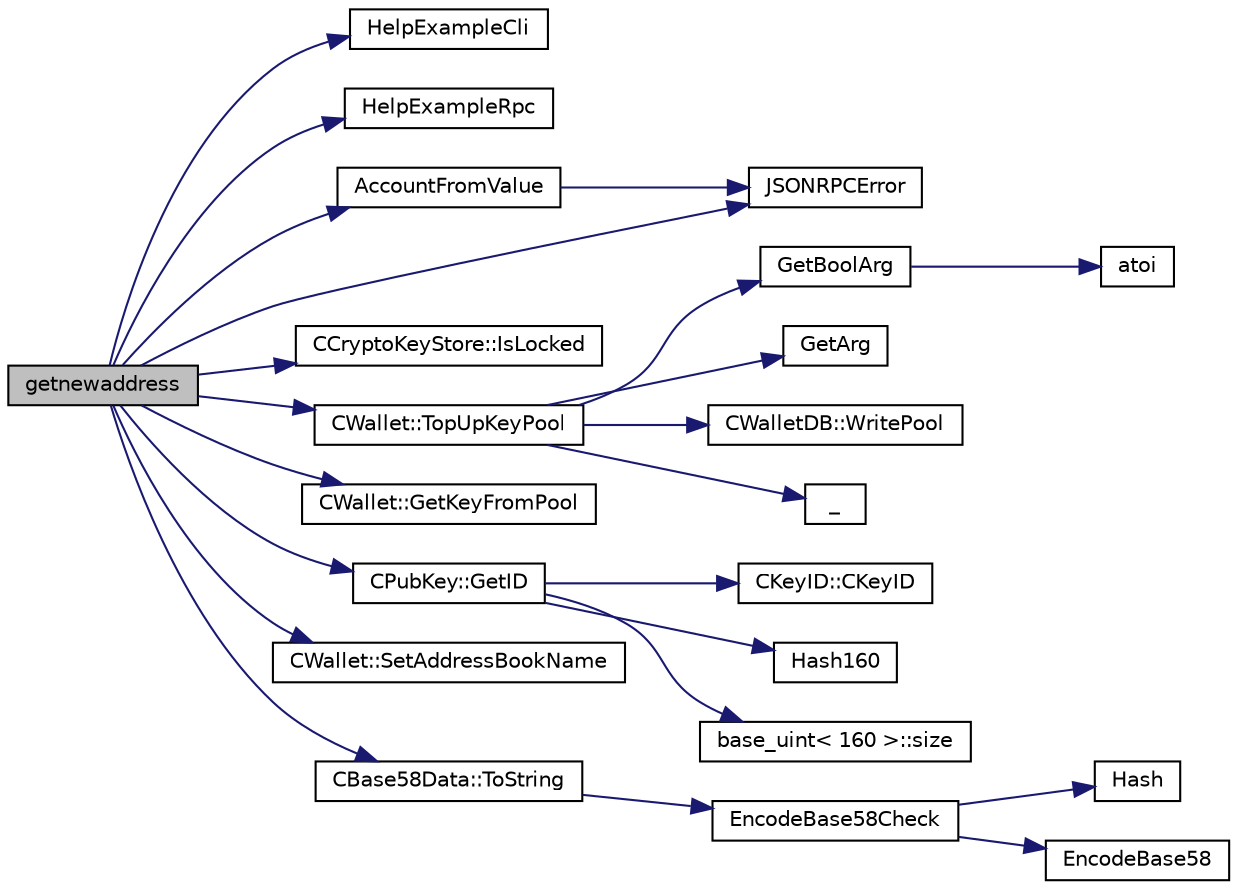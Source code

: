 digraph "getnewaddress"
{
  edge [fontname="Helvetica",fontsize="10",labelfontname="Helvetica",labelfontsize="10"];
  node [fontname="Helvetica",fontsize="10",shape=record];
  rankdir="LR";
  Node339 [label="getnewaddress",height=0.2,width=0.4,color="black", fillcolor="grey75", style="filled", fontcolor="black"];
  Node339 -> Node340 [color="midnightblue",fontsize="10",style="solid",fontname="Helvetica"];
  Node340 [label="HelpExampleCli",height=0.2,width=0.4,color="black", fillcolor="white", style="filled",URL="$d6/d76/rpcserver_8cpp.html#ac01ac6eab5467567ed0da106814e04ec"];
  Node339 -> Node341 [color="midnightblue",fontsize="10",style="solid",fontname="Helvetica"];
  Node341 [label="HelpExampleRpc",height=0.2,width=0.4,color="black", fillcolor="white", style="filled",URL="$d6/d76/rpcserver_8cpp.html#a06ea60e24e5a1053a14a11b1009bf9ef"];
  Node339 -> Node342 [color="midnightblue",fontsize="10",style="solid",fontname="Helvetica"];
  Node342 [label="AccountFromValue",height=0.2,width=0.4,color="black", fillcolor="white", style="filled",URL="$df/d1d/rpcwallet_8cpp.html#a3039648e370837eb1e7b4dc669f3ef0f"];
  Node342 -> Node343 [color="midnightblue",fontsize="10",style="solid",fontname="Helvetica"];
  Node343 [label="JSONRPCError",height=0.2,width=0.4,color="black", fillcolor="white", style="filled",URL="$d2/d30/rpcprotocol_8cpp.html#a17b1bb111ab339efc951929834766039"];
  Node339 -> Node344 [color="midnightblue",fontsize="10",style="solid",fontname="Helvetica"];
  Node344 [label="CCryptoKeyStore::IsLocked",height=0.2,width=0.4,color="black", fillcolor="white", style="filled",URL="$db/dad/class_c_crypto_key_store.html#a52919fa284a3aa10f1b4bd6018b6dbee"];
  Node339 -> Node345 [color="midnightblue",fontsize="10",style="solid",fontname="Helvetica"];
  Node345 [label="CWallet::TopUpKeyPool",height=0.2,width=0.4,color="black", fillcolor="white", style="filled",URL="$d2/de5/class_c_wallet.html#aeeeca131336b2ec20cede9a2fccc203a"];
  Node345 -> Node346 [color="midnightblue",fontsize="10",style="solid",fontname="Helvetica"];
  Node346 [label="GetBoolArg",height=0.2,width=0.4,color="black", fillcolor="white", style="filled",URL="$df/d2d/util_8cpp.html#a64d956f1dda7f9a80ab5d594532b906d",tooltip="Return boolean argument or default value. "];
  Node346 -> Node347 [color="midnightblue",fontsize="10",style="solid",fontname="Helvetica"];
  Node347 [label="atoi",height=0.2,width=0.4,color="black", fillcolor="white", style="filled",URL="$d8/d3c/util_8h.html#aa5ce96ec36f4413f820cec9c1831c070"];
  Node345 -> Node348 [color="midnightblue",fontsize="10",style="solid",fontname="Helvetica"];
  Node348 [label="GetArg",height=0.2,width=0.4,color="black", fillcolor="white", style="filled",URL="$df/d2d/util_8cpp.html#a24f685720bf40370e5bd2a192ad50cd8",tooltip="Return string argument or default value. "];
  Node345 -> Node349 [color="midnightblue",fontsize="10",style="solid",fontname="Helvetica"];
  Node349 [label="CWalletDB::WritePool",height=0.2,width=0.4,color="black", fillcolor="white", style="filled",URL="$d4/d90/class_c_wallet_d_b.html#ad43630ad28a68c3e8b1a633f09aa0964"];
  Node345 -> Node350 [color="midnightblue",fontsize="10",style="solid",fontname="Helvetica"];
  Node350 [label="_",height=0.2,width=0.4,color="black", fillcolor="white", style="filled",URL="$d9/d6d/ui__interface_8h.html#aad133bb6103b53cebf03fd01e2f11ba1",tooltip="Translation function: Call Translate signal on UI interface, which returns a boost::optional result..."];
  Node339 -> Node351 [color="midnightblue",fontsize="10",style="solid",fontname="Helvetica"];
  Node351 [label="CWallet::GetKeyFromPool",height=0.2,width=0.4,color="black", fillcolor="white", style="filled",URL="$d2/de5/class_c_wallet.html#a18549ec5c472c003afc4794daeb9adfd"];
  Node339 -> Node343 [color="midnightblue",fontsize="10",style="solid",fontname="Helvetica"];
  Node339 -> Node352 [color="midnightblue",fontsize="10",style="solid",fontname="Helvetica"];
  Node352 [label="CPubKey::GetID",height=0.2,width=0.4,color="black", fillcolor="white", style="filled",URL="$da/d4e/class_c_pub_key.html#a2675f7e6f72eff68e7a5227289feb021"];
  Node352 -> Node353 [color="midnightblue",fontsize="10",style="solid",fontname="Helvetica"];
  Node353 [label="CKeyID::CKeyID",height=0.2,width=0.4,color="black", fillcolor="white", style="filled",URL="$dd/d88/class_c_key_i_d.html#a01dbd3c37820a2ffe89d106c6a7cf53d"];
  Node352 -> Node354 [color="midnightblue",fontsize="10",style="solid",fontname="Helvetica"];
  Node354 [label="Hash160",height=0.2,width=0.4,color="black", fillcolor="white", style="filled",URL="$db/dfb/hash_8h.html#a4490f70ddae16e9e48460a0416a48a6b"];
  Node352 -> Node355 [color="midnightblue",fontsize="10",style="solid",fontname="Helvetica"];
  Node355 [label="base_uint\< 160 \>::size",height=0.2,width=0.4,color="black", fillcolor="white", style="filled",URL="$da/df7/classbase__uint.html#a1f49b034e686269601ea89b0319b8004"];
  Node339 -> Node356 [color="midnightblue",fontsize="10",style="solid",fontname="Helvetica"];
  Node356 [label="CWallet::SetAddressBookName",height=0.2,width=0.4,color="black", fillcolor="white", style="filled",URL="$d2/de5/class_c_wallet.html#a95d2dd3693db562aa11afbecf33e1276"];
  Node339 -> Node357 [color="midnightblue",fontsize="10",style="solid",fontname="Helvetica"];
  Node357 [label="CBase58Data::ToString",height=0.2,width=0.4,color="black", fillcolor="white", style="filled",URL="$d2/d08/class_c_base58_data.html#a7dc91af403ca02694b3247b15604e220"];
  Node357 -> Node358 [color="midnightblue",fontsize="10",style="solid",fontname="Helvetica"];
  Node358 [label="EncodeBase58Check",height=0.2,width=0.4,color="black", fillcolor="white", style="filled",URL="$db/d9c/base58_8cpp.html#ace9a5807ee51604f33044339f073ec76",tooltip="Encode a byte vector into a base58-encoded string, including checksum. "];
  Node358 -> Node359 [color="midnightblue",fontsize="10",style="solid",fontname="Helvetica"];
  Node359 [label="Hash",height=0.2,width=0.4,color="black", fillcolor="white", style="filled",URL="$db/dfb/hash_8h.html#ab3f6c437460137530d86e09c2c102e99"];
  Node358 -> Node360 [color="midnightblue",fontsize="10",style="solid",fontname="Helvetica"];
  Node360 [label="EncodeBase58",height=0.2,width=0.4,color="black", fillcolor="white", style="filled",URL="$db/d9c/base58_8cpp.html#a8d6f0e9d5df175b4966dcede31dc90ad",tooltip="Encode a byte sequence as a base58-encoded string. "];
}
